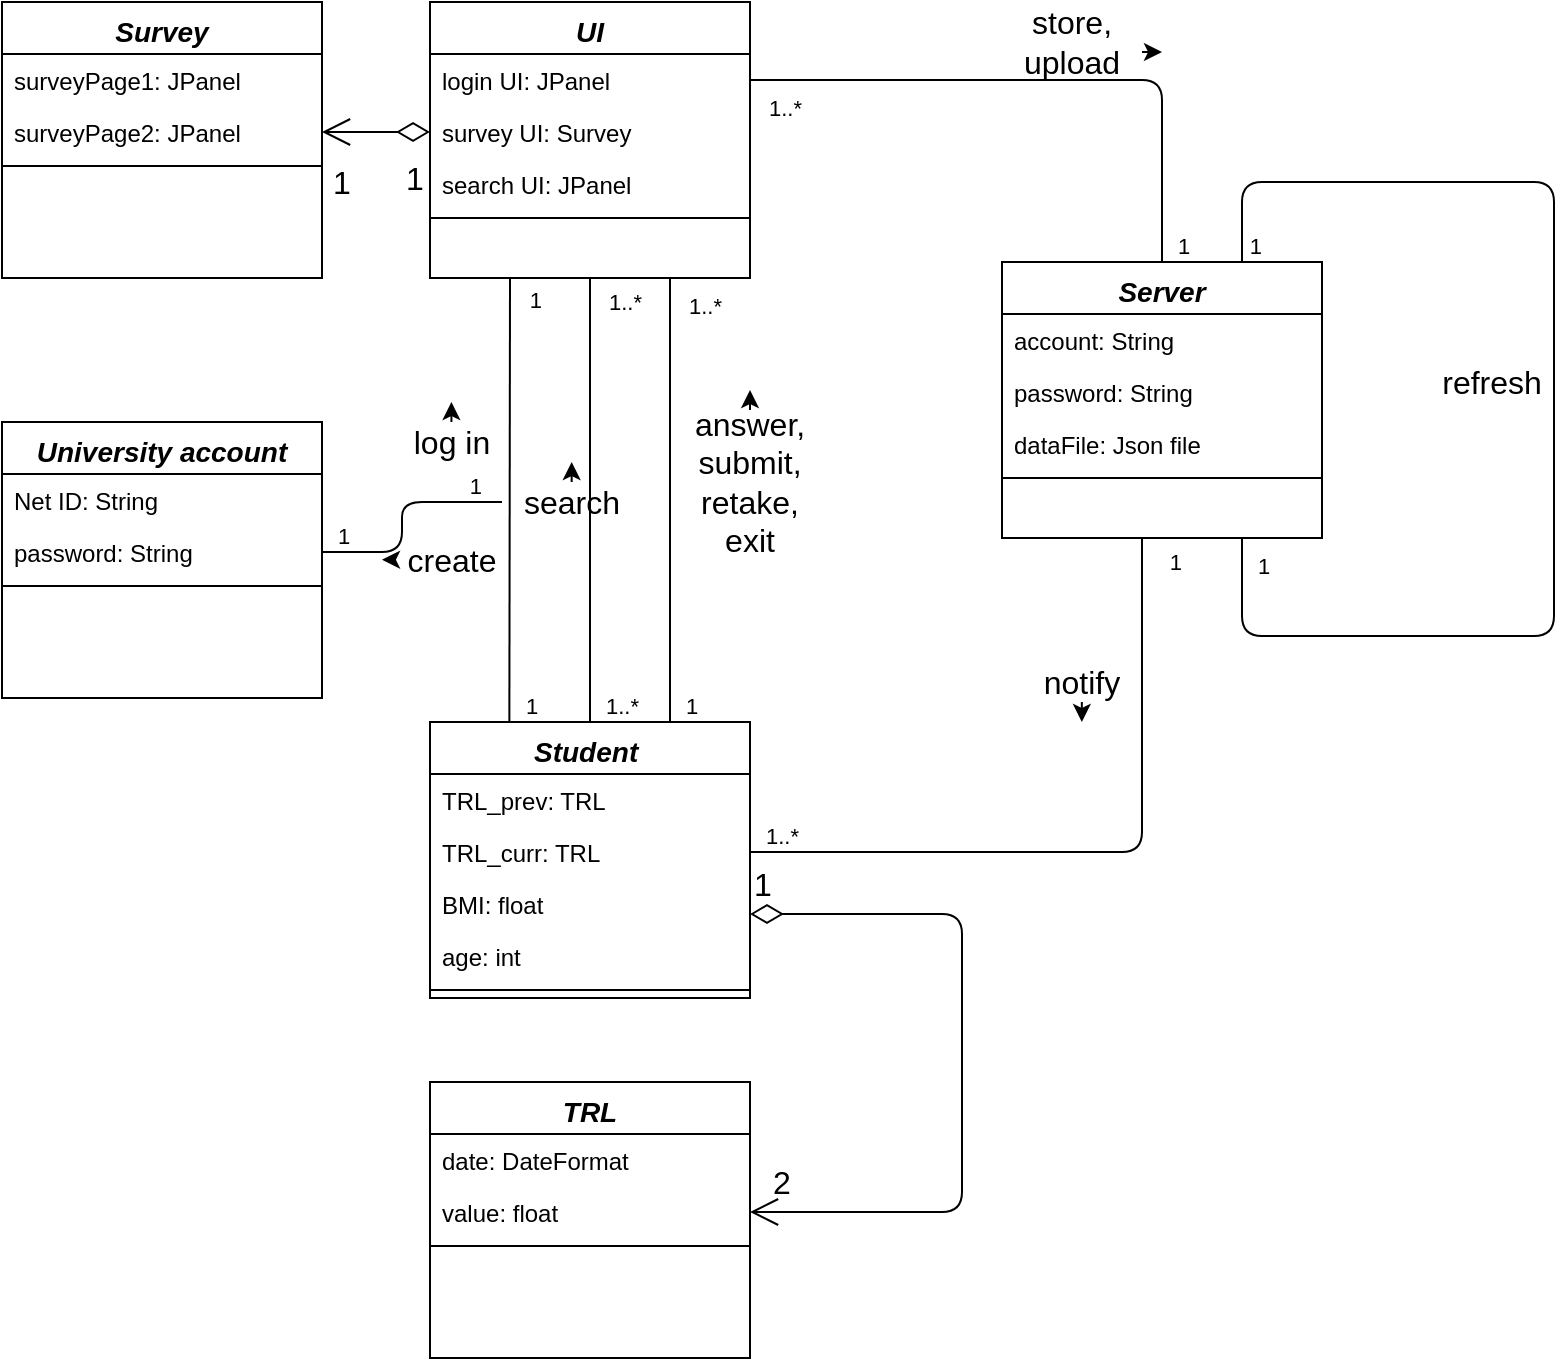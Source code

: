 <mxfile version="13.7.7" type="github">
  <diagram id="C5RBs43oDa-KdzZeNtuy" name="Page-1">
    <mxGraphModel dx="981" dy="526" grid="1" gridSize="10" guides="1" tooltips="1" connect="1" arrows="1" fold="1" page="1" pageScale="1" pageWidth="827" pageHeight="1169" math="0" shadow="0">
      <root>
        <mxCell id="WIyWlLk6GJQsqaUBKTNV-0" />
        <mxCell id="WIyWlLk6GJQsqaUBKTNV-1" parent="WIyWlLk6GJQsqaUBKTNV-0" />
        <mxCell id="f6_ns5N_evn-KUeG74g_-8" value="TRL" style="swimlane;fontStyle=3;align=center;verticalAlign=top;childLayout=stackLayout;horizontal=1;startSize=26;horizontalStack=0;resizeParent=1;resizeLast=0;collapsible=1;marginBottom=0;rounded=0;shadow=0;strokeWidth=1;fontSize=14;" parent="WIyWlLk6GJQsqaUBKTNV-1" vertex="1">
          <mxGeometry x="254" y="560" width="160" height="138" as="geometry">
            <mxRectangle x="230" y="140" width="160" height="26" as="alternateBounds" />
          </mxGeometry>
        </mxCell>
        <mxCell id="f6_ns5N_evn-KUeG74g_-9" value="date: DateFormat" style="text;align=left;verticalAlign=top;spacingLeft=4;spacingRight=4;overflow=hidden;rotatable=0;points=[[0,0.5],[1,0.5]];portConstraint=eastwest;" parent="f6_ns5N_evn-KUeG74g_-8" vertex="1">
          <mxGeometry y="26" width="160" height="26" as="geometry" />
        </mxCell>
        <mxCell id="f6_ns5N_evn-KUeG74g_-10" value="value: float" style="text;align=left;verticalAlign=top;spacingLeft=4;spacingRight=4;overflow=hidden;rotatable=0;points=[[0,0.5],[1,0.5]];portConstraint=eastwest;rounded=0;shadow=0;html=0;" parent="f6_ns5N_evn-KUeG74g_-8" vertex="1">
          <mxGeometry y="52" width="160" height="26" as="geometry" />
        </mxCell>
        <mxCell id="f6_ns5N_evn-KUeG74g_-11" value="" style="line;html=1;strokeWidth=1;align=left;verticalAlign=middle;spacingTop=-1;spacingLeft=3;spacingRight=3;rotatable=0;labelPosition=right;points=[];portConstraint=eastwest;" parent="f6_ns5N_evn-KUeG74g_-8" vertex="1">
          <mxGeometry y="78" width="160" height="8" as="geometry" />
        </mxCell>
        <mxCell id="f6_ns5N_evn-KUeG74g_-4" value="UI" style="swimlane;fontStyle=3;align=center;verticalAlign=top;childLayout=stackLayout;horizontal=1;startSize=26;horizontalStack=0;resizeParent=1;resizeLast=0;collapsible=1;marginBottom=0;rounded=0;shadow=0;strokeWidth=1;fontSize=14;" parent="WIyWlLk6GJQsqaUBKTNV-1" vertex="1">
          <mxGeometry x="254" y="20" width="160" height="138" as="geometry">
            <mxRectangle x="230" y="140" width="160" height="26" as="alternateBounds" />
          </mxGeometry>
        </mxCell>
        <mxCell id="f6_ns5N_evn-KUeG74g_-22" value="login UI: JPanel" style="text;align=left;verticalAlign=top;spacingLeft=4;spacingRight=4;overflow=hidden;rotatable=0;points=[[0,0.5],[1,0.5]];portConstraint=eastwest;rounded=0;shadow=0;html=0;" parent="f6_ns5N_evn-KUeG74g_-4" vertex="1">
          <mxGeometry y="26" width="160" height="26" as="geometry" />
        </mxCell>
        <mxCell id="f6_ns5N_evn-KUeG74g_-5" value="survey UI: Survey" style="text;align=left;verticalAlign=top;spacingLeft=4;spacingRight=4;overflow=hidden;rotatable=0;points=[[0,0.5],[1,0.5]];portConstraint=eastwest;" parent="f6_ns5N_evn-KUeG74g_-4" vertex="1">
          <mxGeometry y="52" width="160" height="26" as="geometry" />
        </mxCell>
        <mxCell id="f6_ns5N_evn-KUeG74g_-6" value="search UI: JPanel" style="text;align=left;verticalAlign=top;spacingLeft=4;spacingRight=4;overflow=hidden;rotatable=0;points=[[0,0.5],[1,0.5]];portConstraint=eastwest;rounded=0;shadow=0;html=0;" parent="f6_ns5N_evn-KUeG74g_-4" vertex="1">
          <mxGeometry y="78" width="160" height="26" as="geometry" />
        </mxCell>
        <mxCell id="f6_ns5N_evn-KUeG74g_-7" value="" style="line;html=1;strokeWidth=1;align=left;verticalAlign=middle;spacingTop=-1;spacingLeft=3;spacingRight=3;rotatable=0;labelPosition=right;points=[];portConstraint=eastwest;" parent="f6_ns5N_evn-KUeG74g_-4" vertex="1">
          <mxGeometry y="104" width="160" height="8" as="geometry" />
        </mxCell>
        <mxCell id="f6_ns5N_evn-KUeG74g_-24" value="" style="endArrow=none;html=1;edgeStyle=orthogonalEdgeStyle;fontSize=14;entryX=0.75;entryY=1;entryDx=0;entryDy=0;exitX=0.75;exitY=0;exitDx=0;exitDy=0;" parent="WIyWlLk6GJQsqaUBKTNV-1" source="zkfFHV4jXpPFQw0GAbJ--0" target="f6_ns5N_evn-KUeG74g_-4" edge="1">
          <mxGeometry relative="1" as="geometry">
            <mxPoint x="300" y="240" as="sourcePoint" />
            <mxPoint x="460" y="240" as="targetPoint" />
          </mxGeometry>
        </mxCell>
        <mxCell id="f6_ns5N_evn-KUeG74g_-25" value="1" style="edgeLabel;resizable=0;html=1;align=left;verticalAlign=bottom;" parent="f6_ns5N_evn-KUeG74g_-24" connectable="0" vertex="1">
          <mxGeometry x="-1" relative="1" as="geometry">
            <mxPoint x="6" as="offset" />
          </mxGeometry>
        </mxCell>
        <mxCell id="f6_ns5N_evn-KUeG74g_-26" value="1..*" style="edgeLabel;resizable=0;html=1;align=right;verticalAlign=bottom;" parent="f6_ns5N_evn-KUeG74g_-24" connectable="0" vertex="1">
          <mxGeometry x="1" relative="1" as="geometry">
            <mxPoint x="26" y="22" as="offset" />
          </mxGeometry>
        </mxCell>
        <mxCell id="f6_ns5N_evn-KUeG74g_-27" value="answer, submit, retake, exit" style="text;html=1;strokeColor=none;fillColor=none;align=center;verticalAlign=middle;whiteSpace=wrap;rounded=0;fontSize=16;" parent="WIyWlLk6GJQsqaUBKTNV-1" vertex="1">
          <mxGeometry x="394" y="250" width="40" height="20" as="geometry" />
        </mxCell>
        <mxCell id="f6_ns5N_evn-KUeG74g_-30" value="" style="endArrow=none;html=1;edgeStyle=orthogonalEdgeStyle;fontSize=14;entryX=1;entryY=0.5;entryDx=0;entryDy=0;exitX=0.5;exitY=0;exitDx=0;exitDy=0;" parent="WIyWlLk6GJQsqaUBKTNV-1" source="f6_ns5N_evn-KUeG74g_-16" target="f6_ns5N_evn-KUeG74g_-22" edge="1">
          <mxGeometry relative="1" as="geometry">
            <mxPoint x="470" y="250" as="sourcePoint" />
            <mxPoint x="470" y="78" as="targetPoint" />
          </mxGeometry>
        </mxCell>
        <mxCell id="f6_ns5N_evn-KUeG74g_-31" value="1" style="edgeLabel;resizable=0;html=1;align=left;verticalAlign=bottom;" parent="f6_ns5N_evn-KUeG74g_-30" connectable="0" vertex="1">
          <mxGeometry x="-1" relative="1" as="geometry">
            <mxPoint x="6" as="offset" />
          </mxGeometry>
        </mxCell>
        <mxCell id="f6_ns5N_evn-KUeG74g_-32" value="1..*" style="edgeLabel;resizable=0;html=1;align=right;verticalAlign=bottom;" parent="f6_ns5N_evn-KUeG74g_-30" connectable="0" vertex="1">
          <mxGeometry x="1" relative="1" as="geometry">
            <mxPoint x="26" y="22" as="offset" />
          </mxGeometry>
        </mxCell>
        <mxCell id="f6_ns5N_evn-KUeG74g_-33" value="store, upload" style="text;html=1;strokeColor=none;fillColor=none;align=center;verticalAlign=middle;whiteSpace=wrap;rounded=0;fontSize=16;" parent="WIyWlLk6GJQsqaUBKTNV-1" vertex="1">
          <mxGeometry x="555" y="30" width="40" height="20" as="geometry" />
        </mxCell>
        <mxCell id="zkfFHV4jXpPFQw0GAbJ--0" value="Student " style="swimlane;fontStyle=3;align=center;verticalAlign=top;childLayout=stackLayout;horizontal=1;startSize=26;horizontalStack=0;resizeParent=1;resizeLast=0;collapsible=1;marginBottom=0;rounded=0;shadow=0;strokeWidth=1;fontSize=14;" parent="WIyWlLk6GJQsqaUBKTNV-1" vertex="1">
          <mxGeometry x="254" y="380" width="160" height="138" as="geometry">
            <mxRectangle x="230" y="140" width="160" height="26" as="alternateBounds" />
          </mxGeometry>
        </mxCell>
        <mxCell id="zkfFHV4jXpPFQw0GAbJ--1" value="TRL_prev: TRL" style="text;align=left;verticalAlign=top;spacingLeft=4;spacingRight=4;overflow=hidden;rotatable=0;points=[[0,0.5],[1,0.5]];portConstraint=eastwest;" parent="zkfFHV4jXpPFQw0GAbJ--0" vertex="1">
          <mxGeometry y="26" width="160" height="26" as="geometry" />
        </mxCell>
        <mxCell id="zkfFHV4jXpPFQw0GAbJ--2" value="TRL_curr: TRL" style="text;align=left;verticalAlign=top;spacingLeft=4;spacingRight=4;overflow=hidden;rotatable=0;points=[[0,0.5],[1,0.5]];portConstraint=eastwest;rounded=0;shadow=0;html=0;" parent="zkfFHV4jXpPFQw0GAbJ--0" vertex="1">
          <mxGeometry y="52" width="160" height="26" as="geometry" />
        </mxCell>
        <mxCell id="f6_ns5N_evn-KUeG74g_-20" value="BMI: float" style="text;align=left;verticalAlign=top;spacingLeft=4;spacingRight=4;overflow=hidden;rotatable=0;points=[[0,0.5],[1,0.5]];portConstraint=eastwest;rounded=0;shadow=0;html=0;" parent="zkfFHV4jXpPFQw0GAbJ--0" vertex="1">
          <mxGeometry y="78" width="160" height="26" as="geometry" />
        </mxCell>
        <mxCell id="f6_ns5N_evn-KUeG74g_-21" value="age: int" style="text;align=left;verticalAlign=top;spacingLeft=4;spacingRight=4;overflow=hidden;rotatable=0;points=[[0,0.5],[1,0.5]];portConstraint=eastwest;rounded=0;shadow=0;html=0;" parent="zkfFHV4jXpPFQw0GAbJ--0" vertex="1">
          <mxGeometry y="104" width="160" height="26" as="geometry" />
        </mxCell>
        <mxCell id="zkfFHV4jXpPFQw0GAbJ--4" value="" style="line;html=1;strokeWidth=1;align=left;verticalAlign=middle;spacingTop=-1;spacingLeft=3;spacingRight=3;rotatable=0;labelPosition=right;points=[];portConstraint=eastwest;" parent="zkfFHV4jXpPFQw0GAbJ--0" vertex="1">
          <mxGeometry y="130" width="160" height="8" as="geometry" />
        </mxCell>
        <mxCell id="f6_ns5N_evn-KUeG74g_-0" value="Survey" style="swimlane;fontStyle=3;align=center;verticalAlign=top;childLayout=stackLayout;horizontal=1;startSize=26;horizontalStack=0;resizeParent=1;resizeLast=0;collapsible=1;marginBottom=0;rounded=0;shadow=0;strokeWidth=1;fontSize=14;" parent="WIyWlLk6GJQsqaUBKTNV-1" vertex="1">
          <mxGeometry x="40" y="20" width="160" height="138" as="geometry">
            <mxRectangle x="230" y="140" width="160" height="26" as="alternateBounds" />
          </mxGeometry>
        </mxCell>
        <mxCell id="f6_ns5N_evn-KUeG74g_-1" value="surveyPage1: JPanel" style="text;align=left;verticalAlign=top;spacingLeft=4;spacingRight=4;overflow=hidden;rotatable=0;points=[[0,0.5],[1,0.5]];portConstraint=eastwest;" parent="f6_ns5N_evn-KUeG74g_-0" vertex="1">
          <mxGeometry y="26" width="160" height="26" as="geometry" />
        </mxCell>
        <mxCell id="f6_ns5N_evn-KUeG74g_-2" value="surveyPage2: JPanel" style="text;align=left;verticalAlign=top;spacingLeft=4;spacingRight=4;overflow=hidden;rotatable=0;points=[[0,0.5],[1,0.5]];portConstraint=eastwest;rounded=0;shadow=0;html=0;" parent="f6_ns5N_evn-KUeG74g_-0" vertex="1">
          <mxGeometry y="52" width="160" height="26" as="geometry" />
        </mxCell>
        <mxCell id="f6_ns5N_evn-KUeG74g_-3" value="" style="line;html=1;strokeWidth=1;align=left;verticalAlign=middle;spacingTop=-1;spacingLeft=3;spacingRight=3;rotatable=0;labelPosition=right;points=[];portConstraint=eastwest;" parent="f6_ns5N_evn-KUeG74g_-0" vertex="1">
          <mxGeometry y="78" width="160" height="8" as="geometry" />
        </mxCell>
        <mxCell id="f6_ns5N_evn-KUeG74g_-16" value="Server" style="swimlane;fontStyle=3;align=center;verticalAlign=top;childLayout=stackLayout;horizontal=1;startSize=26;horizontalStack=0;resizeParent=1;resizeLast=0;collapsible=1;marginBottom=0;rounded=0;shadow=0;strokeWidth=1;fontSize=14;" parent="WIyWlLk6GJQsqaUBKTNV-1" vertex="1">
          <mxGeometry x="540" y="150" width="160" height="138" as="geometry">
            <mxRectangle x="230" y="140" width="160" height="26" as="alternateBounds" />
          </mxGeometry>
        </mxCell>
        <mxCell id="f6_ns5N_evn-KUeG74g_-17" value="account: String" style="text;align=left;verticalAlign=top;spacingLeft=4;spacingRight=4;overflow=hidden;rotatable=0;points=[[0,0.5],[1,0.5]];portConstraint=eastwest;" parent="f6_ns5N_evn-KUeG74g_-16" vertex="1">
          <mxGeometry y="26" width="160" height="26" as="geometry" />
        </mxCell>
        <mxCell id="f6_ns5N_evn-KUeG74g_-18" value="password: String" style="text;align=left;verticalAlign=top;spacingLeft=4;spacingRight=4;overflow=hidden;rotatable=0;points=[[0,0.5],[1,0.5]];portConstraint=eastwest;rounded=0;shadow=0;html=0;" parent="f6_ns5N_evn-KUeG74g_-16" vertex="1">
          <mxGeometry y="52" width="160" height="26" as="geometry" />
        </mxCell>
        <mxCell id="f6_ns5N_evn-KUeG74g_-67" value="dataFile: Json file" style="text;align=left;verticalAlign=top;spacingLeft=4;spacingRight=4;overflow=hidden;rotatable=0;points=[[0,0.5],[1,0.5]];portConstraint=eastwest;rounded=0;shadow=0;html=0;" parent="f6_ns5N_evn-KUeG74g_-16" vertex="1">
          <mxGeometry y="78" width="160" height="26" as="geometry" />
        </mxCell>
        <mxCell id="f6_ns5N_evn-KUeG74g_-19" value="" style="line;html=1;strokeWidth=1;align=left;verticalAlign=middle;spacingTop=-1;spacingLeft=3;spacingRight=3;rotatable=0;labelPosition=right;points=[];portConstraint=eastwest;" parent="f6_ns5N_evn-KUeG74g_-16" vertex="1">
          <mxGeometry y="104" width="160" height="8" as="geometry" />
        </mxCell>
        <mxCell id="f6_ns5N_evn-KUeG74g_-35" value="1" style="endArrow=open;html=1;endSize=12;startArrow=diamondThin;startSize=14;startFill=0;edgeStyle=orthogonalEdgeStyle;align=left;verticalAlign=bottom;fontSize=16;entryX=1;entryY=0.5;entryDx=0;entryDy=0;" parent="WIyWlLk6GJQsqaUBKTNV-1" source="f6_ns5N_evn-KUeG74g_-20" target="f6_ns5N_evn-KUeG74g_-10" edge="1">
          <mxGeometry x="-1" y="3" relative="1" as="geometry">
            <mxPoint x="440" y="440" as="sourcePoint" />
            <mxPoint x="510" y="640" as="targetPoint" />
            <Array as="points">
              <mxPoint x="520" y="476" />
              <mxPoint x="520" y="625" />
            </Array>
          </mxGeometry>
        </mxCell>
        <mxCell id="f6_ns5N_evn-KUeG74g_-38" value="2" style="text;html=1;strokeColor=none;fillColor=none;align=center;verticalAlign=middle;whiteSpace=wrap;rounded=0;fontSize=16;" parent="WIyWlLk6GJQsqaUBKTNV-1" vertex="1">
          <mxGeometry x="420" y="600" width="20" height="20" as="geometry" />
        </mxCell>
        <mxCell id="f6_ns5N_evn-KUeG74g_-12" value="University account" style="swimlane;fontStyle=3;align=center;verticalAlign=top;childLayout=stackLayout;horizontal=1;startSize=26;horizontalStack=0;resizeParent=1;resizeLast=0;collapsible=1;marginBottom=0;rounded=0;shadow=0;strokeWidth=1;fontSize=14;" parent="WIyWlLk6GJQsqaUBKTNV-1" vertex="1">
          <mxGeometry x="40" y="230" width="160" height="138" as="geometry">
            <mxRectangle x="230" y="140" width="160" height="26" as="alternateBounds" />
          </mxGeometry>
        </mxCell>
        <mxCell id="f6_ns5N_evn-KUeG74g_-13" value="Net ID: String" style="text;align=left;verticalAlign=top;spacingLeft=4;spacingRight=4;overflow=hidden;rotatable=0;points=[[0,0.5],[1,0.5]];portConstraint=eastwest;" parent="f6_ns5N_evn-KUeG74g_-12" vertex="1">
          <mxGeometry y="26" width="160" height="26" as="geometry" />
        </mxCell>
        <mxCell id="f6_ns5N_evn-KUeG74g_-14" value="password: String" style="text;align=left;verticalAlign=top;spacingLeft=4;spacingRight=4;overflow=hidden;rotatable=0;points=[[0,0.5],[1,0.5]];portConstraint=eastwest;rounded=0;shadow=0;html=0;" parent="f6_ns5N_evn-KUeG74g_-12" vertex="1">
          <mxGeometry y="52" width="160" height="26" as="geometry" />
        </mxCell>
        <mxCell id="f6_ns5N_evn-KUeG74g_-15" value="" style="line;html=1;strokeWidth=1;align=left;verticalAlign=middle;spacingTop=-1;spacingLeft=3;spacingRight=3;rotatable=0;labelPosition=right;points=[];portConstraint=eastwest;" parent="f6_ns5N_evn-KUeG74g_-12" vertex="1">
          <mxGeometry y="78" width="160" height="8" as="geometry" />
        </mxCell>
        <mxCell id="f6_ns5N_evn-KUeG74g_-39" value="" style="endArrow=none;html=1;edgeStyle=orthogonalEdgeStyle;fontSize=14;entryX=0.25;entryY=1;entryDx=0;entryDy=0;exitX=0.248;exitY=0.003;exitDx=0;exitDy=0;exitPerimeter=0;" parent="WIyWlLk6GJQsqaUBKTNV-1" source="zkfFHV4jXpPFQw0GAbJ--0" target="f6_ns5N_evn-KUeG74g_-4" edge="1">
          <mxGeometry relative="1" as="geometry">
            <mxPoint x="290" y="380" as="sourcePoint" />
            <mxPoint x="280" y="160" as="targetPoint" />
            <Array as="points">
              <mxPoint x="294" y="380" />
            </Array>
          </mxGeometry>
        </mxCell>
        <mxCell id="f6_ns5N_evn-KUeG74g_-40" value="1" style="edgeLabel;resizable=0;html=1;align=left;verticalAlign=bottom;" parent="f6_ns5N_evn-KUeG74g_-39" connectable="0" vertex="1">
          <mxGeometry x="-1" relative="1" as="geometry">
            <mxPoint x="6" as="offset" />
          </mxGeometry>
        </mxCell>
        <mxCell id="f6_ns5N_evn-KUeG74g_-41" value="1" style="edgeLabel;resizable=0;html=1;align=right;verticalAlign=bottom;" parent="f6_ns5N_evn-KUeG74g_-39" connectable="0" vertex="1">
          <mxGeometry x="1" relative="1" as="geometry">
            <mxPoint x="16" y="20" as="offset" />
          </mxGeometry>
        </mxCell>
        <mxCell id="f6_ns5N_evn-KUeG74g_-42" value="log in" style="text;html=1;strokeColor=none;fillColor=none;align=center;verticalAlign=middle;whiteSpace=wrap;rounded=0;fontSize=16;" parent="WIyWlLk6GJQsqaUBKTNV-1" vertex="1">
          <mxGeometry x="240" y="230" width="50" height="20" as="geometry" />
        </mxCell>
        <mxCell id="f6_ns5N_evn-KUeG74g_-43" value="" style="endArrow=none;html=1;edgeStyle=orthogonalEdgeStyle;fontSize=14;exitX=1;exitY=0.5;exitDx=0;exitDy=0;" parent="WIyWlLk6GJQsqaUBKTNV-1" source="f6_ns5N_evn-KUeG74g_-14" edge="1">
          <mxGeometry relative="1" as="geometry">
            <mxPoint x="240" y="400" as="sourcePoint" />
            <mxPoint x="290" y="270" as="targetPoint" />
            <Array as="points">
              <mxPoint x="240" y="295" />
              <mxPoint x="240" y="270" />
            </Array>
          </mxGeometry>
        </mxCell>
        <mxCell id="f6_ns5N_evn-KUeG74g_-44" value="1" style="edgeLabel;resizable=0;html=1;align=left;verticalAlign=bottom;" parent="f6_ns5N_evn-KUeG74g_-43" connectable="0" vertex="1">
          <mxGeometry x="-1" relative="1" as="geometry">
            <mxPoint x="6" as="offset" />
          </mxGeometry>
        </mxCell>
        <mxCell id="f6_ns5N_evn-KUeG74g_-45" value="1" style="edgeLabel;resizable=0;html=1;align=right;verticalAlign=bottom;" parent="f6_ns5N_evn-KUeG74g_-43" connectable="0" vertex="1">
          <mxGeometry x="1" relative="1" as="geometry">
            <mxPoint x="-10" as="offset" />
          </mxGeometry>
        </mxCell>
        <mxCell id="f6_ns5N_evn-KUeG74g_-46" value="" style="endArrow=classic;html=1;fontSize=16;" parent="WIyWlLk6GJQsqaUBKTNV-1" edge="1">
          <mxGeometry width="50" height="50" relative="1" as="geometry">
            <mxPoint x="264.71" y="230" as="sourcePoint" />
            <mxPoint x="264.71" y="220" as="targetPoint" />
          </mxGeometry>
        </mxCell>
        <mxCell id="f6_ns5N_evn-KUeG74g_-47" value="" style="endArrow=classic;html=1;fontSize=16;" parent="WIyWlLk6GJQsqaUBKTNV-1" edge="1">
          <mxGeometry width="50" height="50" relative="1" as="geometry">
            <mxPoint x="414.0" y="224" as="sourcePoint" />
            <mxPoint x="414.0" y="214" as="targetPoint" />
          </mxGeometry>
        </mxCell>
        <mxCell id="f6_ns5N_evn-KUeG74g_-48" value="" style="endArrow=classic;html=1;fontSize=16;" parent="WIyWlLk6GJQsqaUBKTNV-1" edge="1">
          <mxGeometry width="50" height="50" relative="1" as="geometry">
            <mxPoint x="610" y="45" as="sourcePoint" />
            <mxPoint x="620" y="45" as="targetPoint" />
          </mxGeometry>
        </mxCell>
        <mxCell id="f6_ns5N_evn-KUeG74g_-49" value="" style="endArrow=none;html=1;edgeStyle=orthogonalEdgeStyle;fontSize=14;exitX=1;exitY=0.5;exitDx=0;exitDy=0;" parent="WIyWlLk6GJQsqaUBKTNV-1" source="zkfFHV4jXpPFQw0GAbJ--2" edge="1">
          <mxGeometry relative="1" as="geometry">
            <mxPoint x="610" y="508" as="sourcePoint" />
            <mxPoint x="610" y="288" as="targetPoint" />
            <Array as="points">
              <mxPoint x="610" y="445" />
            </Array>
          </mxGeometry>
        </mxCell>
        <mxCell id="f6_ns5N_evn-KUeG74g_-50" value="1..*" style="edgeLabel;resizable=0;html=1;align=left;verticalAlign=bottom;" parent="f6_ns5N_evn-KUeG74g_-49" connectable="0" vertex="1">
          <mxGeometry x="-1" relative="1" as="geometry">
            <mxPoint x="6" as="offset" />
          </mxGeometry>
        </mxCell>
        <mxCell id="f6_ns5N_evn-KUeG74g_-51" value="1" style="edgeLabel;resizable=0;html=1;align=right;verticalAlign=bottom;" parent="f6_ns5N_evn-KUeG74g_-49" connectable="0" vertex="1">
          <mxGeometry x="1" relative="1" as="geometry">
            <mxPoint x="20" y="20" as="offset" />
          </mxGeometry>
        </mxCell>
        <mxCell id="f6_ns5N_evn-KUeG74g_-54" value="notify" style="text;html=1;strokeColor=none;fillColor=none;align=center;verticalAlign=middle;whiteSpace=wrap;rounded=0;fontSize=16;" parent="WIyWlLk6GJQsqaUBKTNV-1" vertex="1">
          <mxGeometry x="555" y="350" width="50" height="20" as="geometry" />
        </mxCell>
        <mxCell id="f6_ns5N_evn-KUeG74g_-55" value="" style="endArrow=classic;html=1;fontSize=16;" parent="WIyWlLk6GJQsqaUBKTNV-1" edge="1">
          <mxGeometry width="50" height="50" relative="1" as="geometry">
            <mxPoint x="579.92" y="370" as="sourcePoint" />
            <mxPoint x="579.92" y="380" as="targetPoint" />
          </mxGeometry>
        </mxCell>
        <mxCell id="f6_ns5N_evn-KUeG74g_-59" value="" style="endArrow=none;html=1;edgeStyle=orthogonalEdgeStyle;fontSize=14;exitX=0.5;exitY=0;exitDx=0;exitDy=0;entryX=0.5;entryY=1;entryDx=0;entryDy=0;" parent="WIyWlLk6GJQsqaUBKTNV-1" source="zkfFHV4jXpPFQw0GAbJ--0" target="f6_ns5N_evn-KUeG74g_-4" edge="1">
          <mxGeometry relative="1" as="geometry">
            <mxPoint x="140" y="338.48" as="sourcePoint" />
            <mxPoint x="336" y="160" as="targetPoint" />
            <Array as="points" />
          </mxGeometry>
        </mxCell>
        <mxCell id="f6_ns5N_evn-KUeG74g_-60" value="1..*" style="edgeLabel;resizable=0;html=1;align=left;verticalAlign=bottom;" parent="f6_ns5N_evn-KUeG74g_-59" connectable="0" vertex="1">
          <mxGeometry x="-1" relative="1" as="geometry">
            <mxPoint x="6" as="offset" />
          </mxGeometry>
        </mxCell>
        <mxCell id="f6_ns5N_evn-KUeG74g_-61" value="1..*" style="edgeLabel;resizable=0;html=1;align=right;verticalAlign=bottom;" parent="f6_ns5N_evn-KUeG74g_-59" connectable="0" vertex="1">
          <mxGeometry x="1" relative="1" as="geometry">
            <mxPoint x="26" y="20" as="offset" />
          </mxGeometry>
        </mxCell>
        <mxCell id="f6_ns5N_evn-KUeG74g_-62" value="search" style="text;html=1;strokeColor=none;fillColor=none;align=center;verticalAlign=middle;whiteSpace=wrap;rounded=0;fontSize=16;" parent="WIyWlLk6GJQsqaUBKTNV-1" vertex="1">
          <mxGeometry x="300" y="260" width="50" height="20" as="geometry" />
        </mxCell>
        <mxCell id="f6_ns5N_evn-KUeG74g_-63" value="" style="endArrow=classic;html=1;fontSize=16;" parent="WIyWlLk6GJQsqaUBKTNV-1" edge="1">
          <mxGeometry width="50" height="50" relative="1" as="geometry">
            <mxPoint x="324.83" y="260" as="sourcePoint" />
            <mxPoint x="324.83" y="250" as="targetPoint" />
          </mxGeometry>
        </mxCell>
        <mxCell id="f6_ns5N_evn-KUeG74g_-64" value="1" style="endArrow=open;html=1;endSize=12;startArrow=diamondThin;startSize=14;startFill=0;edgeStyle=orthogonalEdgeStyle;align=left;verticalAlign=bottom;fontSize=16;entryX=1;entryY=0.5;entryDx=0;entryDy=0;exitX=0;exitY=0.5;exitDx=0;exitDy=0;" parent="WIyWlLk6GJQsqaUBKTNV-1" source="f6_ns5N_evn-KUeG74g_-5" target="f6_ns5N_evn-KUeG74g_-2" edge="1">
          <mxGeometry x="0.259" y="40" relative="1" as="geometry">
            <mxPoint x="140" y="150.0" as="sourcePoint" />
            <mxPoint x="140" y="299" as="targetPoint" />
            <Array as="points">
              <mxPoint x="220" y="85" />
              <mxPoint x="220" y="85" />
            </Array>
            <mxPoint x="20" y="-5" as="offset" />
          </mxGeometry>
        </mxCell>
        <mxCell id="f6_ns5N_evn-KUeG74g_-65" value="1" style="text;html=1;strokeColor=none;fillColor=none;align=center;verticalAlign=middle;whiteSpace=wrap;rounded=0;fontSize=16;" parent="WIyWlLk6GJQsqaUBKTNV-1" vertex="1">
          <mxGeometry x="200" y="100" width="20" height="20" as="geometry" />
        </mxCell>
        <mxCell id="f6_ns5N_evn-KUeG74g_-68" value="" style="endArrow=none;html=1;edgeStyle=orthogonalEdgeStyle;fontSize=14;entryX=0.75;entryY=0;entryDx=0;entryDy=0;exitX=0.75;exitY=1;exitDx=0;exitDy=0;" parent="WIyWlLk6GJQsqaUBKTNV-1" source="f6_ns5N_evn-KUeG74g_-16" target="f6_ns5N_evn-KUeG74g_-16" edge="1">
          <mxGeometry relative="1" as="geometry">
            <mxPoint x="660" y="337" as="sourcePoint" />
            <mxPoint x="816" y="180" as="targetPoint" />
            <Array as="points">
              <mxPoint x="660" y="337" />
              <mxPoint x="816" y="337" />
              <mxPoint x="816" y="110" />
              <mxPoint x="660" y="110" />
            </Array>
          </mxGeometry>
        </mxCell>
        <mxCell id="f6_ns5N_evn-KUeG74g_-69" value="1" style="edgeLabel;resizable=0;html=1;align=left;verticalAlign=bottom;" parent="f6_ns5N_evn-KUeG74g_-68" connectable="0" vertex="1">
          <mxGeometry x="-1" relative="1" as="geometry">
            <mxPoint x="6" y="22" as="offset" />
          </mxGeometry>
        </mxCell>
        <mxCell id="f6_ns5N_evn-KUeG74g_-70" value="1" style="edgeLabel;resizable=0;html=1;align=right;verticalAlign=bottom;" parent="f6_ns5N_evn-KUeG74g_-68" connectable="0" vertex="1">
          <mxGeometry x="1" relative="1" as="geometry">
            <mxPoint x="10" as="offset" />
          </mxGeometry>
        </mxCell>
        <mxCell id="f6_ns5N_evn-KUeG74g_-71" value="refresh" style="text;html=1;strokeColor=none;fillColor=none;align=center;verticalAlign=middle;whiteSpace=wrap;rounded=0;fontSize=16;" parent="WIyWlLk6GJQsqaUBKTNV-1" vertex="1">
          <mxGeometry x="760" y="200" width="50" height="20" as="geometry" />
        </mxCell>
        <mxCell id="jRcuTFX99zyvY8bC4RHC-0" value="create" style="text;html=1;strokeColor=none;fillColor=none;align=center;verticalAlign=middle;whiteSpace=wrap;rounded=0;fontSize=16;" vertex="1" parent="WIyWlLk6GJQsqaUBKTNV-1">
          <mxGeometry x="240" y="289" width="50" height="20" as="geometry" />
        </mxCell>
        <mxCell id="jRcuTFX99zyvY8bC4RHC-1" value="" style="endArrow=classic;html=1;fontSize=16;" edge="1" parent="WIyWlLk6GJQsqaUBKTNV-1">
          <mxGeometry width="50" height="50" relative="1" as="geometry">
            <mxPoint x="234.71" y="298.86" as="sourcePoint" />
            <mxPoint x="230" y="298.86" as="targetPoint" />
          </mxGeometry>
        </mxCell>
      </root>
    </mxGraphModel>
  </diagram>
</mxfile>
